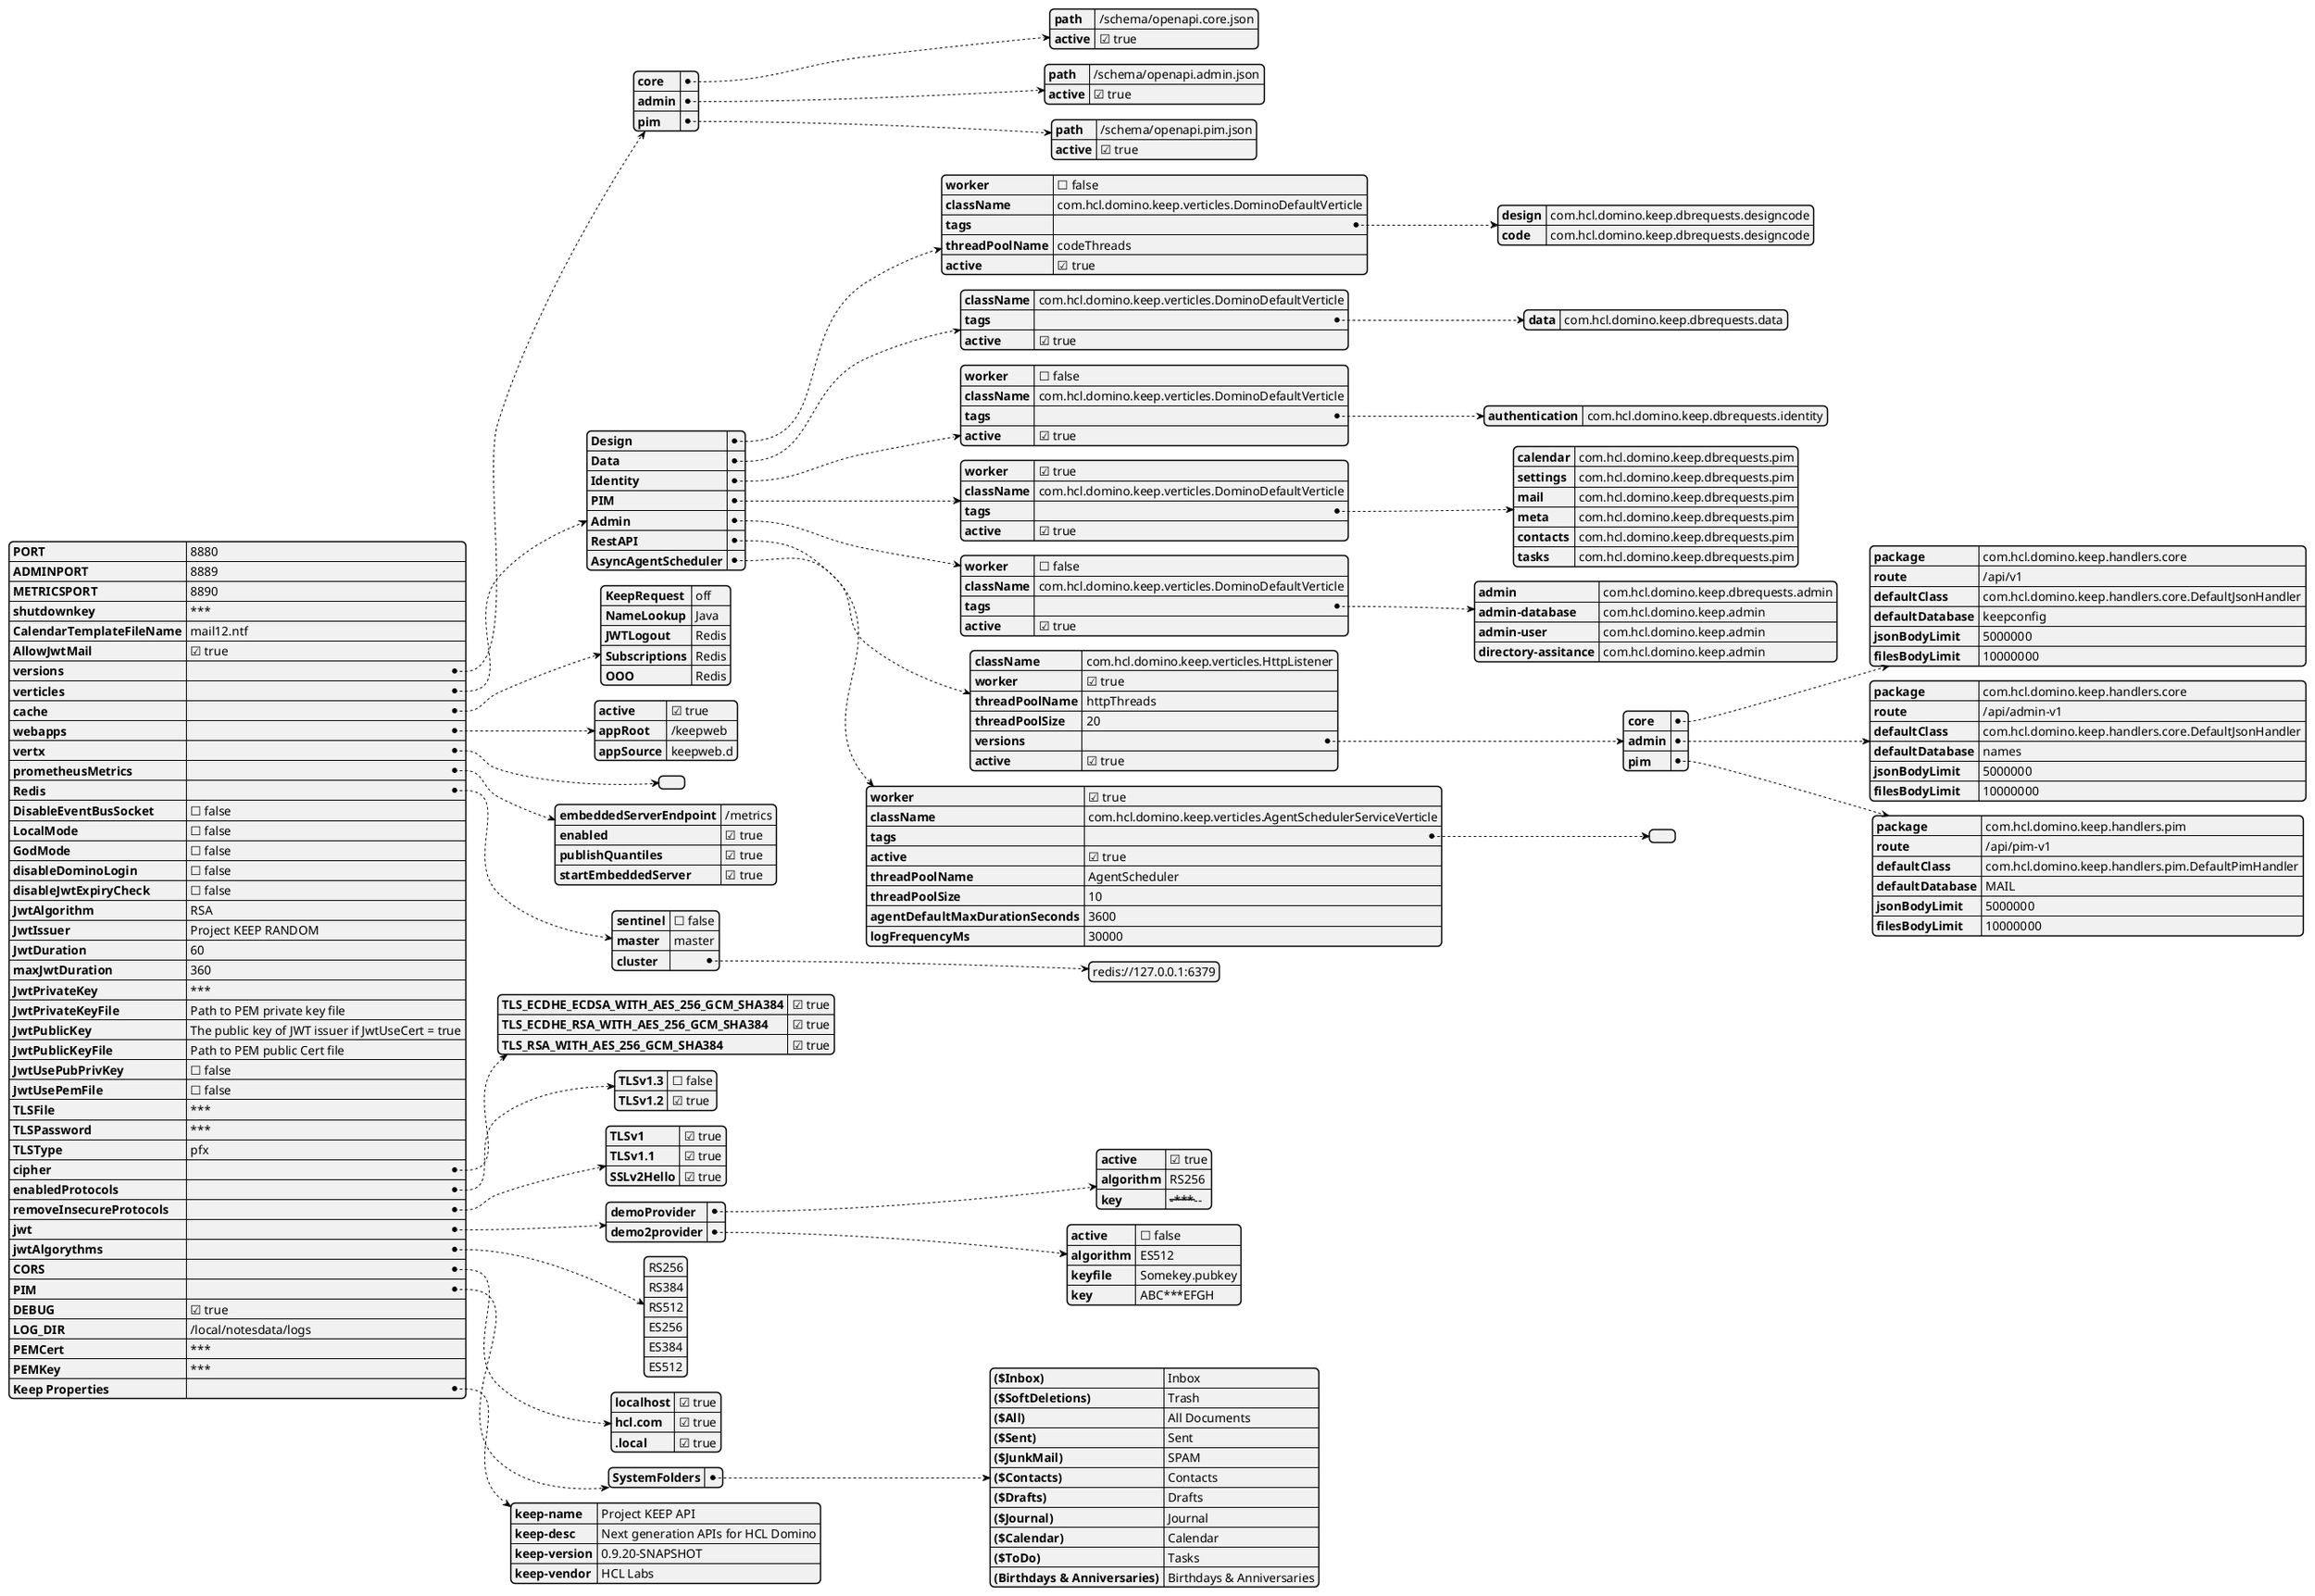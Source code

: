 @startjson
{
  "PORT": 8880,
  "ADMINPORT": 8889,
  "METRICSPORT": 8890,
  "shutdownkey": "***",
  "CalendarTemplateFileName": "mail12.ntf",
  "AllowJwtMail": true,
  "versions": {
    "core": {
      "path": "/schema/openapi.core.json",
      "active": true
    },
    "admin": {
      "path": "/schema/openapi.admin.json",
      "active": true
    },
    "pim": {
      "path": "/schema/openapi.pim.json",
      "active": true
    }
  },
  "verticles": {
    "Design": {
      "worker": false,
      "className": "com.hcl.domino.keep.verticles.DominoDefaultVerticle",
      "tags": {
        "design": "com.hcl.domino.keep.dbrequests.designcode",
        "code": "com.hcl.domino.keep.dbrequests.designcode"
      },
      "threadPoolName": "codeThreads",
      "active": true
    },
    "Data": {
      "className": "com.hcl.domino.keep.verticles.DominoDefaultVerticle",
      "tags": {
        "data": "com.hcl.domino.keep.dbrequests.data"
      },
      "active": true
    },
    "Identity": {
      "worker": false,
      "className": "com.hcl.domino.keep.verticles.DominoDefaultVerticle",
      "tags": {
        "authentication": "com.hcl.domino.keep.dbrequests.identity"
      },
      "active": true
    },
    "PIM": {
      "worker": true,
      "className": "com.hcl.domino.keep.verticles.DominoDefaultVerticle",
      "tags": {
        "calendar": "com.hcl.domino.keep.dbrequests.pim",
        "settings": "com.hcl.domino.keep.dbrequests.pim",
        "mail": "com.hcl.domino.keep.dbrequests.pim",
        "meta": "com.hcl.domino.keep.dbrequests.pim",
        "contacts": "com.hcl.domino.keep.dbrequests.pim",
        "tasks": "com.hcl.domino.keep.dbrequests.pim"
      },
      "active": true
    },
    "Admin": {
      "worker": false,
      "className": "com.hcl.domino.keep.verticles.DominoDefaultVerticle",
      "tags": {
        "admin": "com.hcl.domino.keep.dbrequests.admin",
        "admin-database": "com.hcl.domino.keep.admin",
        "admin-user": "com.hcl.domino.keep.admin",
        "directory-assitance": "com.hcl.domino.keep.admin"
      },
      "active": true
    },
    "RestAPI": {
      "className": "com.hcl.domino.keep.verticles.HttpListener",
      "worker": true,
      "threadPoolName": "httpThreads",
      "threadPoolSize": 20,
      "versions": {
        "core": {
          "package": "com.hcl.domino.keep.handlers.core",
          "route": "/api/v1",
          "defaultClass": "com.hcl.domino.keep.handlers.core.DefaultJsonHandler",
          "defaultDatabase": "keepconfig",
          "jsonBodyLimit": 5000000,
          "filesBodyLimit": 10000000
        },
        "admin": {
          "package": "com.hcl.domino.keep.handlers.core",
          "route": "/api/admin-v1",
          "defaultClass": "com.hcl.domino.keep.handlers.core.DefaultJsonHandler",
          "defaultDatabase": "names",
          "jsonBodyLimit": 5000000,
          "filesBodyLimit": 10000000
        },
        "pim": {
          "package": "com.hcl.domino.keep.handlers.pim",
          "route": "/api/pim-v1",
          "defaultClass": "com.hcl.domino.keep.handlers.pim.DefaultPimHandler",
          "defaultDatabase": "MAIL",
          "jsonBodyLimit": 5000000,
          "filesBodyLimit": 10000000
        }
      },
      "active": true
    },
    "AsyncAgentScheduler": {
      "worker": true,
      "className": "com.hcl.domino.keep.verticles.AgentSchedulerServiceVerticle",
      "tags": {
        
      },
      "active": true,
      "threadPoolName": "AgentScheduler",
      "threadPoolSize": 10,
      "agentDefaultMaxDurationSeconds": 3600,
      "logFrequencyMs": 30000
    }
  },
  "cache": {
    "KeepRequest": "off",
    "NameLookup": "Java",
    "JWTLogout": "Redis",
    "Subscriptions": "Redis",
    "OOO": "Redis"
  },
  "webapps": {
    "active": true,
    "appRoot": "/keepweb",
    "appSource": "keepweb.d"
  },
  "vertx": {
    
  },
  "prometheusMetrics": {
    "embeddedServerEndpoint": "/metrics",
    "enabled": true,
    "publishQuantiles": true,
    "startEmbeddedServer": true
  },
  "Redis": {
    "sentinel": false,
    "master": "master",
    "cluster": [
      "redis://127.0.0.1:6379"
    ]
  },
  "DisableEventBusSocket": false,
  "LocalMode": false,
  "GodMode": false,
  "disableDominoLogin": false,
  "disableJwtExpiryCheck": false,
  "JwtAlgorithm": "RSA",
  "JwtIssuer": "Project KEEP RANDOM",
  "JwtDuration": 60,
  "maxJwtDuration": 360,
  "JwtPrivateKey": "***",
  "JwtPrivateKeyFile": "Path to PEM private key file",
  "JwtPublicKey": "The public key of JWT issuer if JwtUseCert = true",
  "JwtPublicKeyFile": "Path to PEM public Cert file",
  "JwtUsePubPrivKey": false,
  "JwtUsePemFile": false,
  "TLSFile": "***",
  "TLSPassword": "***",
  "TLSType": "pfx",
  "cipher": {
    "TLS_ECDHE_ECDSA_WITH_AES_256_GCM_SHA384": true,
    "TLS_ECDHE_RSA_WITH_AES_256_GCM_SHA384": true,
    "TLS_RSA_WITH_AES_256_GCM_SHA384": true
  },
  "enabledProtocols": {
    "TLSv1.3": false,
    "TLSv1.2": true
  },
  "removeInsecureProtocols": {
    "TLSv1": true,
    "TLSv1.1": true,
    "SSLv2Hello": true
  },
  "jwt": {
    "demoProvider": {
      "active": true,
      "algorithm": "RS256",
      "key": "---***----"
    },
    "demo2provider": {
      "active": false,
      "algorithm": "ES512",
      "keyfile": "Somekey.pubkey",
      "key": "ABC***EFGH"
    }
  },
  "jwtAlgorythms": [
    "RS256",
    "RS384",
    "RS512",
    "ES256",
    "ES384",
    "ES512"
  ],
  "CORS": {
    "localhost": true,
    "hcl.com": true,
    ".local": true
  },
  "PIM": {
    "SystemFolders": {
      "($Inbox)": "Inbox",
      "($SoftDeletions)": "Trash",
      "($All)": "All Documents",
      "($Sent)": "Sent",
      "($JunkMail)": "SPAM",
      "($Contacts)": "Contacts",
      "($Drafts)": "Drafts",
      "($Journal)": "Journal",
      "($Calendar)": "Calendar",
      "($ToDo)": "Tasks",
      "(Birthdays & Anniversaries)": "Birthdays & Anniversaries"
    }
  },
  "DEBUG": true,
  "LOG_DIR": "/local/notesdata/logs",
  "PEMCert": "***",
  "PEMKey": "***",
  "Keep Properties": {
    "keep-name": "Project KEEP API",
    "keep-desc": "Next generation APIs for HCL Domino",
    "keep-version": "0.9.20-SNAPSHOT",
    "keep-vendor": "HCL Labs"
  }
}
@endjson
